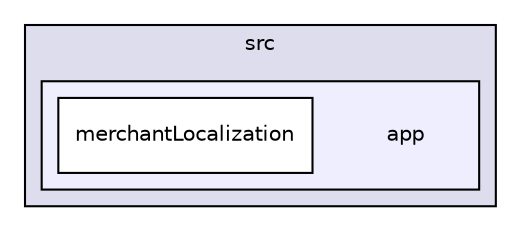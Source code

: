 digraph "Andriod/MerchantActivity/src/app" {
  compound=true
  node [ fontsize="10", fontname="Helvetica"];
  edge [ labelfontsize="10", labelfontname="Helvetica"];
  subgraph clusterdir_61fb84135963f791caf18aaf15364cd6 {
    graph [ bgcolor="#ddddee", pencolor="black", label="src" fontname="Helvetica", fontsize="10", URL="dir_61fb84135963f791caf18aaf15364cd6.html"]
  subgraph clusterdir_13c2a26a1eeca6d115483bca84584531 {
    graph [ bgcolor="#eeeeff", pencolor="black", label="" URL="dir_13c2a26a1eeca6d115483bca84584531.html"];
    dir_13c2a26a1eeca6d115483bca84584531 [shape=plaintext label="app"];
    dir_1b986ba1f3d5329700398d120ece2159 [shape=box label="merchantLocalization" color="black" fillcolor="white" style="filled" URL="dir_1b986ba1f3d5329700398d120ece2159.html"];
  }
  }
}
